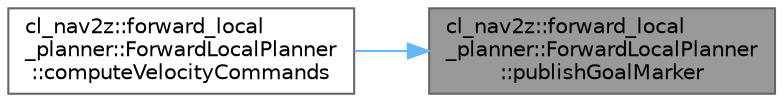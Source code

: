 digraph "cl_nav2z::forward_local_planner::ForwardLocalPlanner::publishGoalMarker"
{
 // LATEX_PDF_SIZE
  bgcolor="transparent";
  edge [fontname=Helvetica,fontsize=10,labelfontname=Helvetica,labelfontsize=10];
  node [fontname=Helvetica,fontsize=10,shape=box,height=0.2,width=0.4];
  rankdir="RL";
  Node1 [label="cl_nav2z::forward_local\l_planner::ForwardLocalPlanner\l::publishGoalMarker",height=0.2,width=0.4,color="gray40", fillcolor="grey60", style="filled", fontcolor="black",tooltip=" "];
  Node1 -> Node2 [dir="back",color="steelblue1",style="solid"];
  Node2 [label="cl_nav2z::forward_local\l_planner::ForwardLocalPlanner\l::computeVelocityCommands",height=0.2,width=0.4,color="grey40", fillcolor="white", style="filled",URL="$classcl__nav2z_1_1forward__local__planner_1_1ForwardLocalPlanner.html#aaebdd6f0d0a6c82e57729f03c137d01d",tooltip="nav2_core computeVelocityCommands - calculates the best command given the current pose and velocity"];
}

